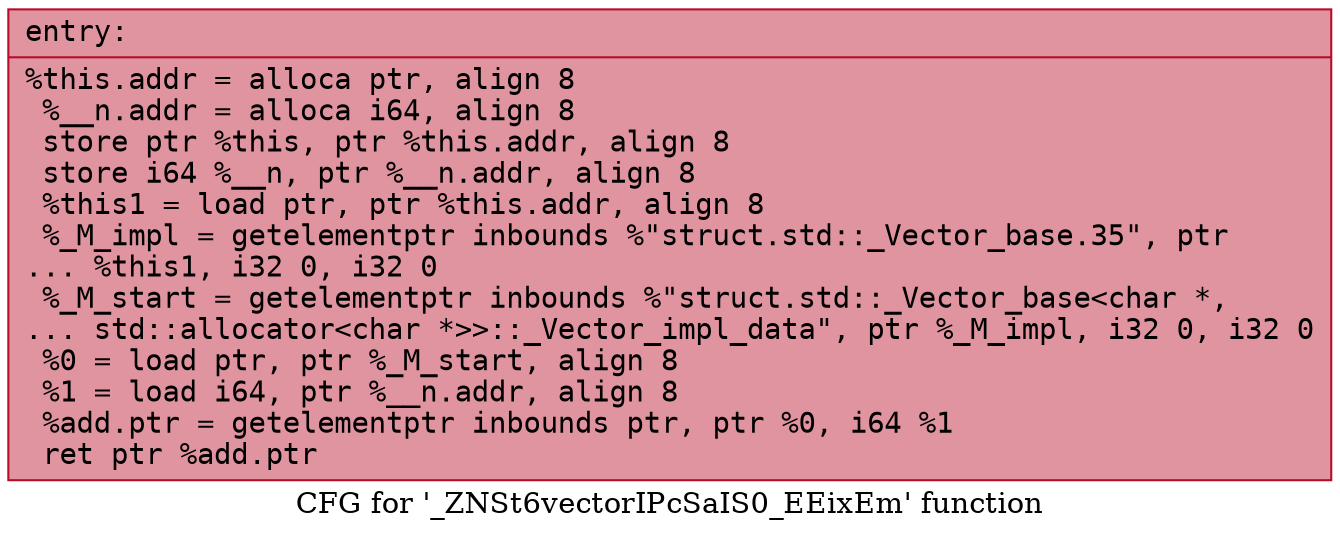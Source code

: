 digraph "CFG for '_ZNSt6vectorIPcSaIS0_EEixEm' function" {
	label="CFG for '_ZNSt6vectorIPcSaIS0_EEixEm' function";

	Node0x561f163750c0 [shape=record,color="#b70d28ff", style=filled, fillcolor="#b70d2870" fontname="Courier",label="{entry:\l|  %this.addr = alloca ptr, align 8\l  %__n.addr = alloca i64, align 8\l  store ptr %this, ptr %this.addr, align 8\l  store i64 %__n, ptr %__n.addr, align 8\l  %this1 = load ptr, ptr %this.addr, align 8\l  %_M_impl = getelementptr inbounds %\"struct.std::_Vector_base.35\", ptr\l... %this1, i32 0, i32 0\l  %_M_start = getelementptr inbounds %\"struct.std::_Vector_base\<char *,\l... std::allocator\<char *\>\>::_Vector_impl_data\", ptr %_M_impl, i32 0, i32 0\l  %0 = load ptr, ptr %_M_start, align 8\l  %1 = load i64, ptr %__n.addr, align 8\l  %add.ptr = getelementptr inbounds ptr, ptr %0, i64 %1\l  ret ptr %add.ptr\l}"];
}
